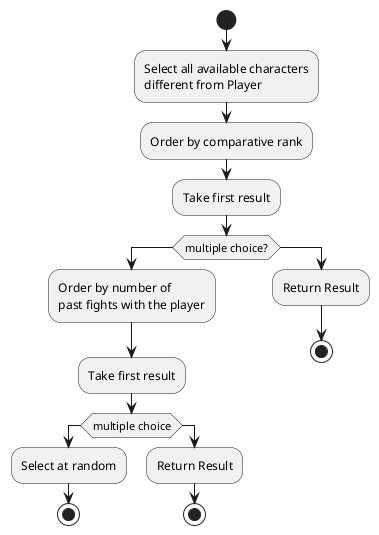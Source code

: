 @startuml
    start
        :Select all available characters 
        different from Player;

        :Order by comparative rank;
        :Take first result;
        if(multiple choice?) then 
            :Order by number of 
            past fights with the player;

            :Take first result;
            
            if(multiple choice) then
                :Select at random;
                stop
            else
                :Return Result;
                stop
            endif
        else
            :Return Result;
            stop
        endif
    
@enduml